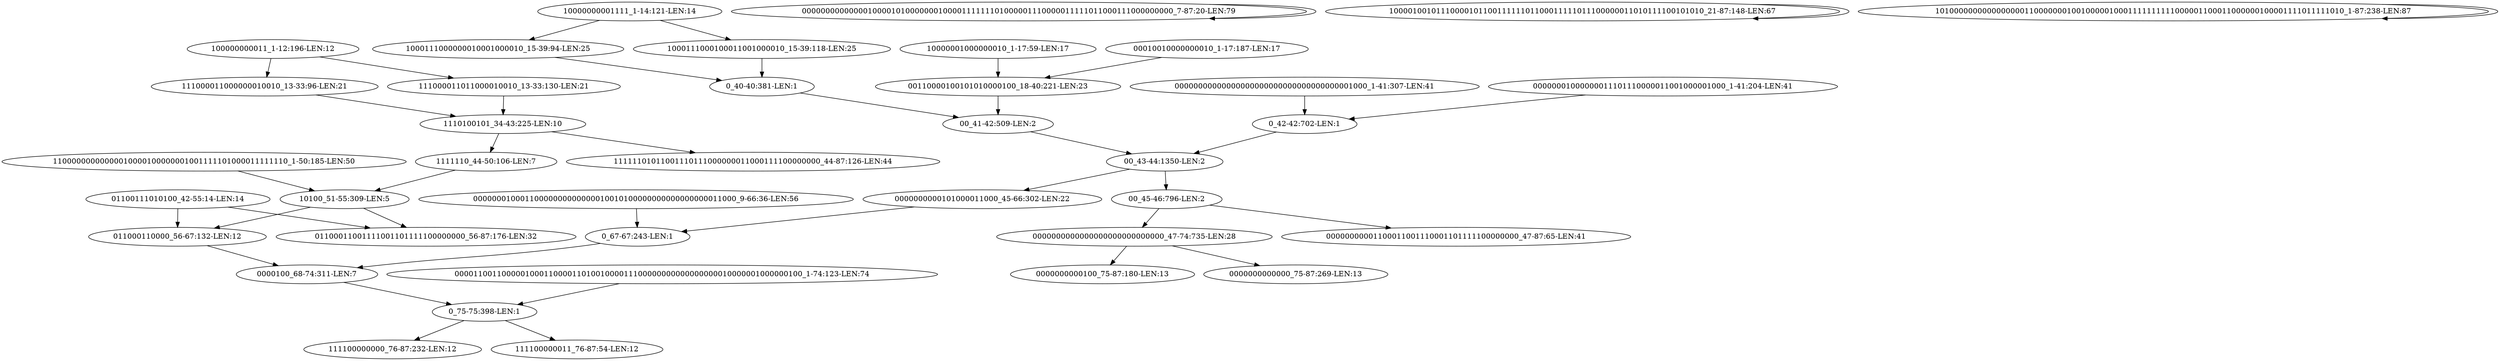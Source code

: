 digraph G {
    "0000100_68-74:311-LEN:7" -> "0_75-75:398-LEN:1";
    "01100111010100_42-55:14-LEN:14" -> "011000110000_56-67:132-LEN:12";
    "01100111010100_42-55:14-LEN:14" -> "01100011001111001101111100000000_56-87:176-LEN:32";
    "0_75-75:398-LEN:1" -> "111100000000_76-87:232-LEN:12";
    "0_75-75:398-LEN:1" -> "111100000011_76-87:54-LEN:12";
    "1000111000000010001000010_15-39:94-LEN:25" -> "0_40-40:381-LEN:1";
    "00_45-46:796-LEN:2" -> "0000000000000000000000000000_47-74:735-LEN:28";
    "00_45-46:796-LEN:2" -> "00000000001100011001110001101111100000000_47-87:65-LEN:41";
    "11000000000000010000100000001001111101000011111110_1-50:185-LEN:50" -> "10100_51-55:309-LEN:5";
    "111000011000000010010_13-33:96-LEN:21" -> "1110100101_34-43:225-LEN:10";
    "0000000000000000000000000000_47-74:735-LEN:28" -> "0000000000100_75-87:180-LEN:13";
    "0000000000000000000000000000_47-74:735-LEN:28" -> "0000000000000_75-87:269-LEN:13";
    "0_40-40:381-LEN:1" -> "00_41-42:509-LEN:2";
    "00000001000110000000000000010010100000000000000000011000_9-66:36-LEN:56" -> "0_67-67:243-LEN:1";
    "00110000100101010000100_18-40:221-LEN:23" -> "00_41-42:509-LEN:2";
    "100000000011_1-12:196-LEN:12" -> "111000011000000010010_13-33:96-LEN:21";
    "100000000011_1-12:196-LEN:12" -> "111000011011000010010_13-33:130-LEN:21";
    "00001100110000010001100001101001000011100000000000000000010000001000000100_1-74:123-LEN:74" -> "0_75-75:398-LEN:1";
    "00_41-42:509-LEN:2" -> "00_43-44:1350-LEN:2";
    "0000000000000010000101000000010000111111101000001110000011111011000111000000000_7-87:20-LEN:79" -> "0000000000000010000101000000010000111111101000001110000011111011000111000000000_7-87:20-LEN:79";
    "111000011011000010010_13-33:130-LEN:21" -> "1110100101_34-43:225-LEN:10";
    "10100_51-55:309-LEN:5" -> "011000110000_56-67:132-LEN:12";
    "10100_51-55:309-LEN:5" -> "01100011001111001101111100000000_56-87:176-LEN:32";
    "011000110000_56-67:132-LEN:12" -> "0000100_68-74:311-LEN:7";
    "10000000001111_1-14:121-LEN:14" -> "1000111000000010001000010_15-39:94-LEN:25";
    "10000000001111_1-14:121-LEN:14" -> "1000111000100011001000010_15-39:118-LEN:25";
    "00000000000000000000000000000000000001000_1-41:307-LEN:41" -> "0_42-42:702-LEN:1";
    "1000010010111000010110011111101100011111011100000011010111100101010_21-87:148-LEN:67" -> "1000010010111000010110011111101100011111011100000011010111100101010_21-87:148-LEN:67";
    "0_67-67:243-LEN:1" -> "0000100_68-74:311-LEN:7";
    "0000000000101000011000_45-66:302-LEN:22" -> "0_67-67:243-LEN:1";
    "10000001000000010_1-17:59-LEN:17" -> "00110000100101010000100_18-40:221-LEN:23";
    "1110100101_34-43:225-LEN:10" -> "11111101011001110111000000011000111100000000_44-87:126-LEN:44";
    "1110100101_34-43:225-LEN:10" -> "1111110_44-50:106-LEN:7";
    "00_43-44:1350-LEN:2" -> "00_45-46:796-LEN:2";
    "00_43-44:1350-LEN:2" -> "0000000000101000011000_45-66:302-LEN:22";
    "1111110_44-50:106-LEN:7" -> "10100_51-55:309-LEN:5";
    "00010010000000010_1-17:187-LEN:17" -> "00110000100101010000100_18-40:221-LEN:23";
    "1000111000100011001000010_15-39:118-LEN:25" -> "0_40-40:381-LEN:1";
    "101000000000000000011000000010010000010001111111111000001100011000000100001111011111010_1-87:238-LEN:87" -> "101000000000000000011000000010010000010001111111111000001100011000000100001111011111010_1-87:238-LEN:87";
    "0_42-42:702-LEN:1" -> "00_43-44:1350-LEN:2";
    "00000001000000011101110000011001000001000_1-41:204-LEN:41" -> "0_42-42:702-LEN:1";
}

